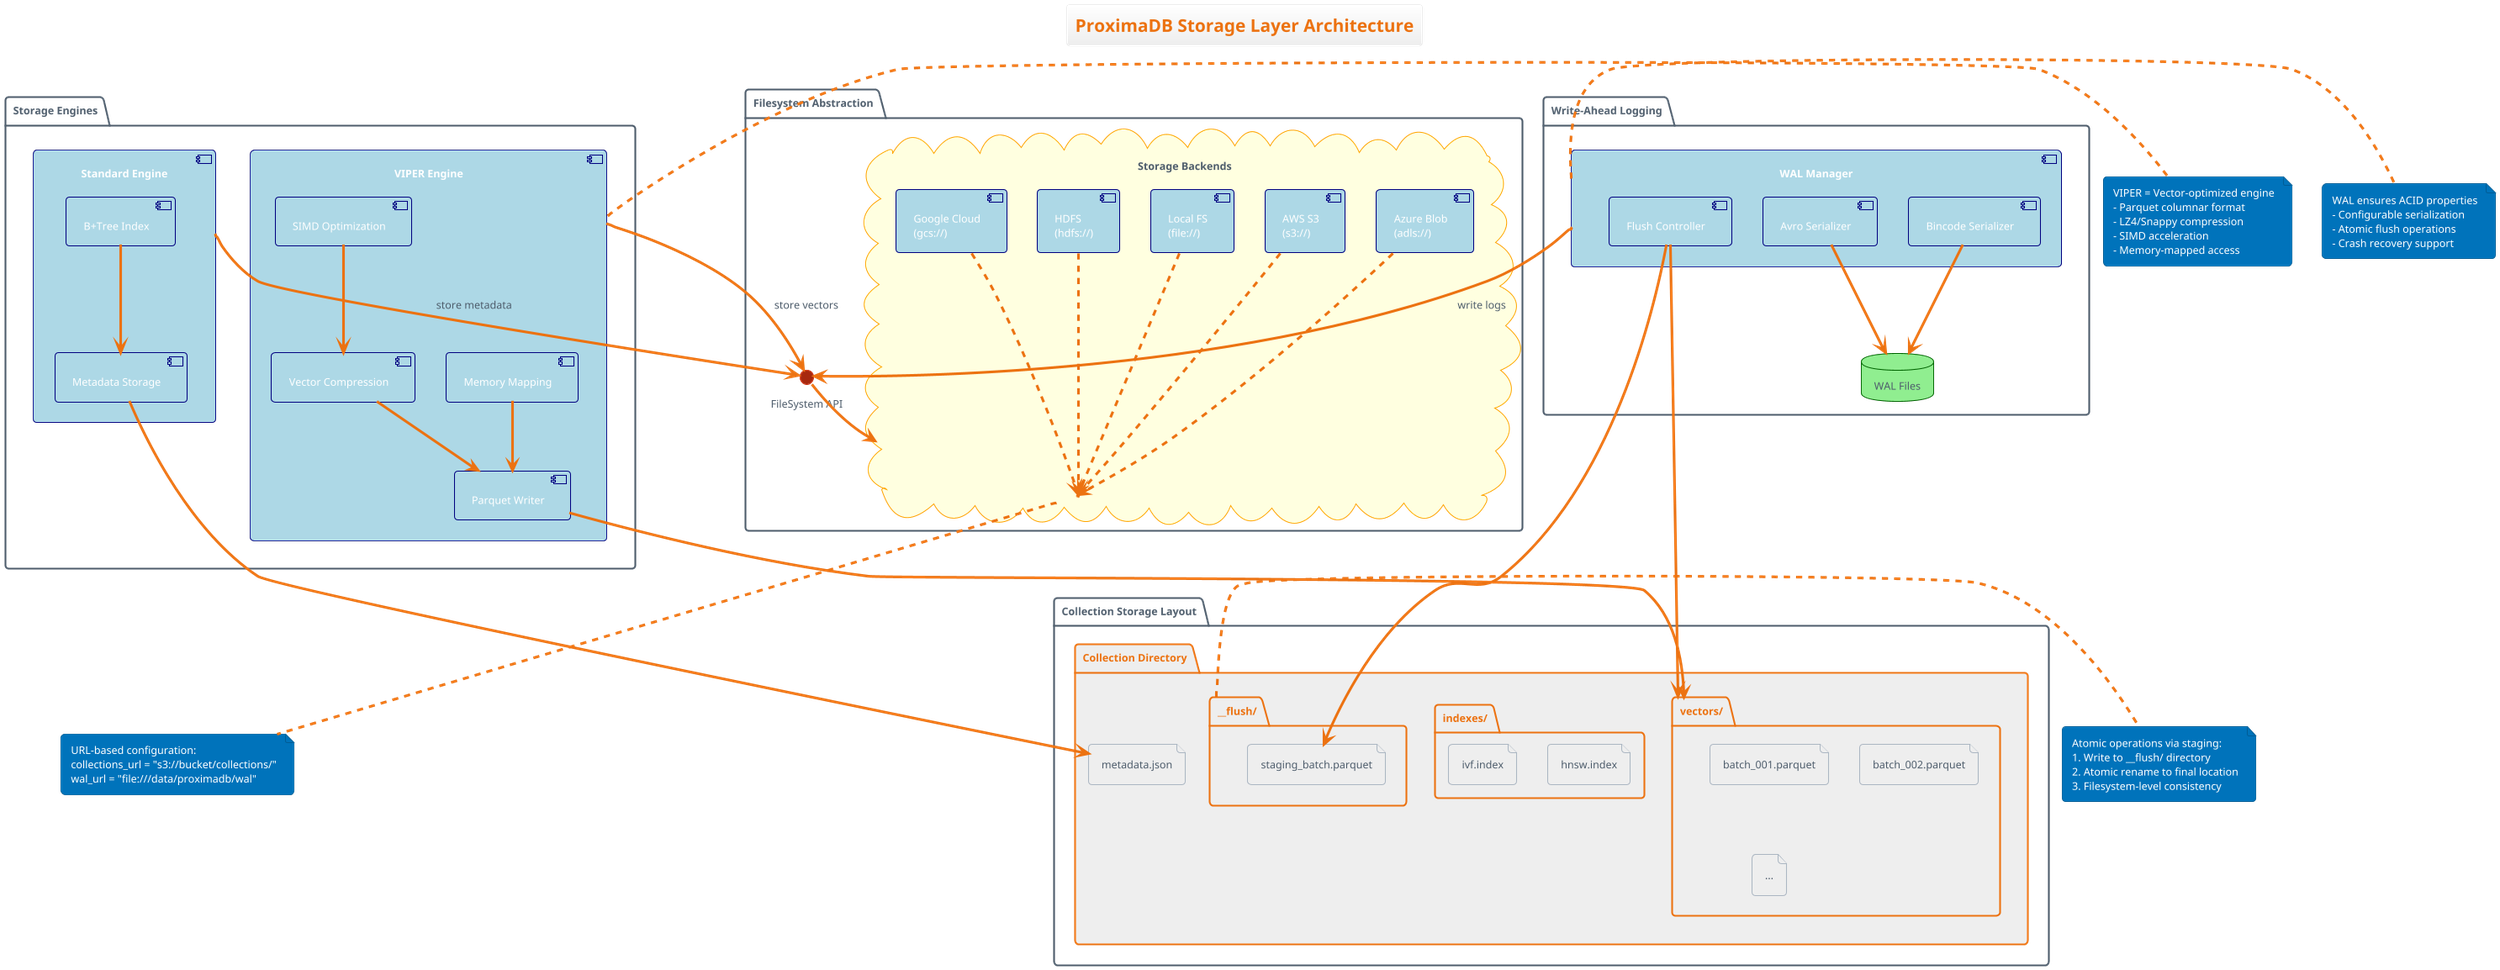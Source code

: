 @startuml ProximaDB_Storage_Architecture
!theme aws-orange
title ProximaDB Storage Layer Architecture

skinparam component {
    BackgroundColor LightBlue
    BorderColor Navy
}

skinparam database {
    BackgroundColor LightGreen
    BorderColor DarkGreen
}

skinparam cloud {
    BackgroundColor LightYellow
    BorderColor Orange
}

package "Storage Engines" {
    component "VIPER Engine" as viper {
        component "Vector Compression" as compression
        component "Parquet Writer" as parquet
        component "SIMD Optimization" as simd
        component "Memory Mapping" as mmap
    }
    
    component "Standard Engine" as standard {
        component "B+Tree Index" as btree
        component "Metadata Storage" as meta_store
    }
}

package "Write-Ahead Logging" {
    component "WAL Manager" as wal_mgr {
        component "Avro Serializer" as avro
        component "Bincode Serializer" as bincode
        component "Flush Controller" as flush
    }
    
    database "WAL Files" as wal_files
}

package "Filesystem Abstraction" {
    interface "FileSystem API" as fs_api
    
    cloud "Storage Backends" as backends {
        component "Local FS\n(file://)" as local
        component "AWS S3\n(s3://)" as s3  
        component "Azure Blob\n(adls://)" as azure
        component "Google Cloud\n(gcs://)" as gcs
        component "HDFS\n(hdfs://)" as hdfs
    }
}

package "Collection Storage Layout" {
    folder "Collection Directory" as coll_dir {
        file "metadata.json" as metadata
        folder "vectors/" as vectors_dir {
            file "batch_001.parquet" as batch1
            file "batch_002.parquet" as batch2
            file "..." as more_batches
        }
        folder "indexes/" as indexes_dir {
            file "hnsw.index" as hnsw_file
            file "ivf.index" as ivf_file
        }
        folder "__flush/" as flush_dir {
            file "staging_batch.parquet" as staging
        }
    }
}

' Connections
viper --> fs_api : "store vectors"
standard --> fs_api : "store metadata"
wal_mgr --> fs_api : "write logs"

fs_api --> backends

compression --> parquet
simd --> compression
mmap --> parquet
parquet --> vectors_dir

btree --> meta_store
meta_store --> metadata

avro --> wal_files
bincode --> wal_files
flush --> staging
flush --> vectors_dir

local -.-> backends
s3 -.-> backends
azure -.-> backends
gcs -.-> backends
hdfs -.-> backends

note right of viper
  VIPER = Vector-optimized engine
  - Parquet columnar format
  - LZ4/Snappy compression
  - SIMD acceleration
  - Memory-mapped access
end note

note right of wal_mgr
  WAL ensures ACID properties
  - Configurable serialization
  - Atomic flush operations
  - Crash recovery support
end note

note bottom of backends
  URL-based configuration:
  collections_url = "s3://bucket/collections/"
  wal_url = "file:///data/proximadb/wal"
end note

note right of flush_dir
  Atomic operations via staging:
  1. Write to __flush/ directory
  2. Atomic rename to final location
  3. Filesystem-level consistency
end note

@enduml